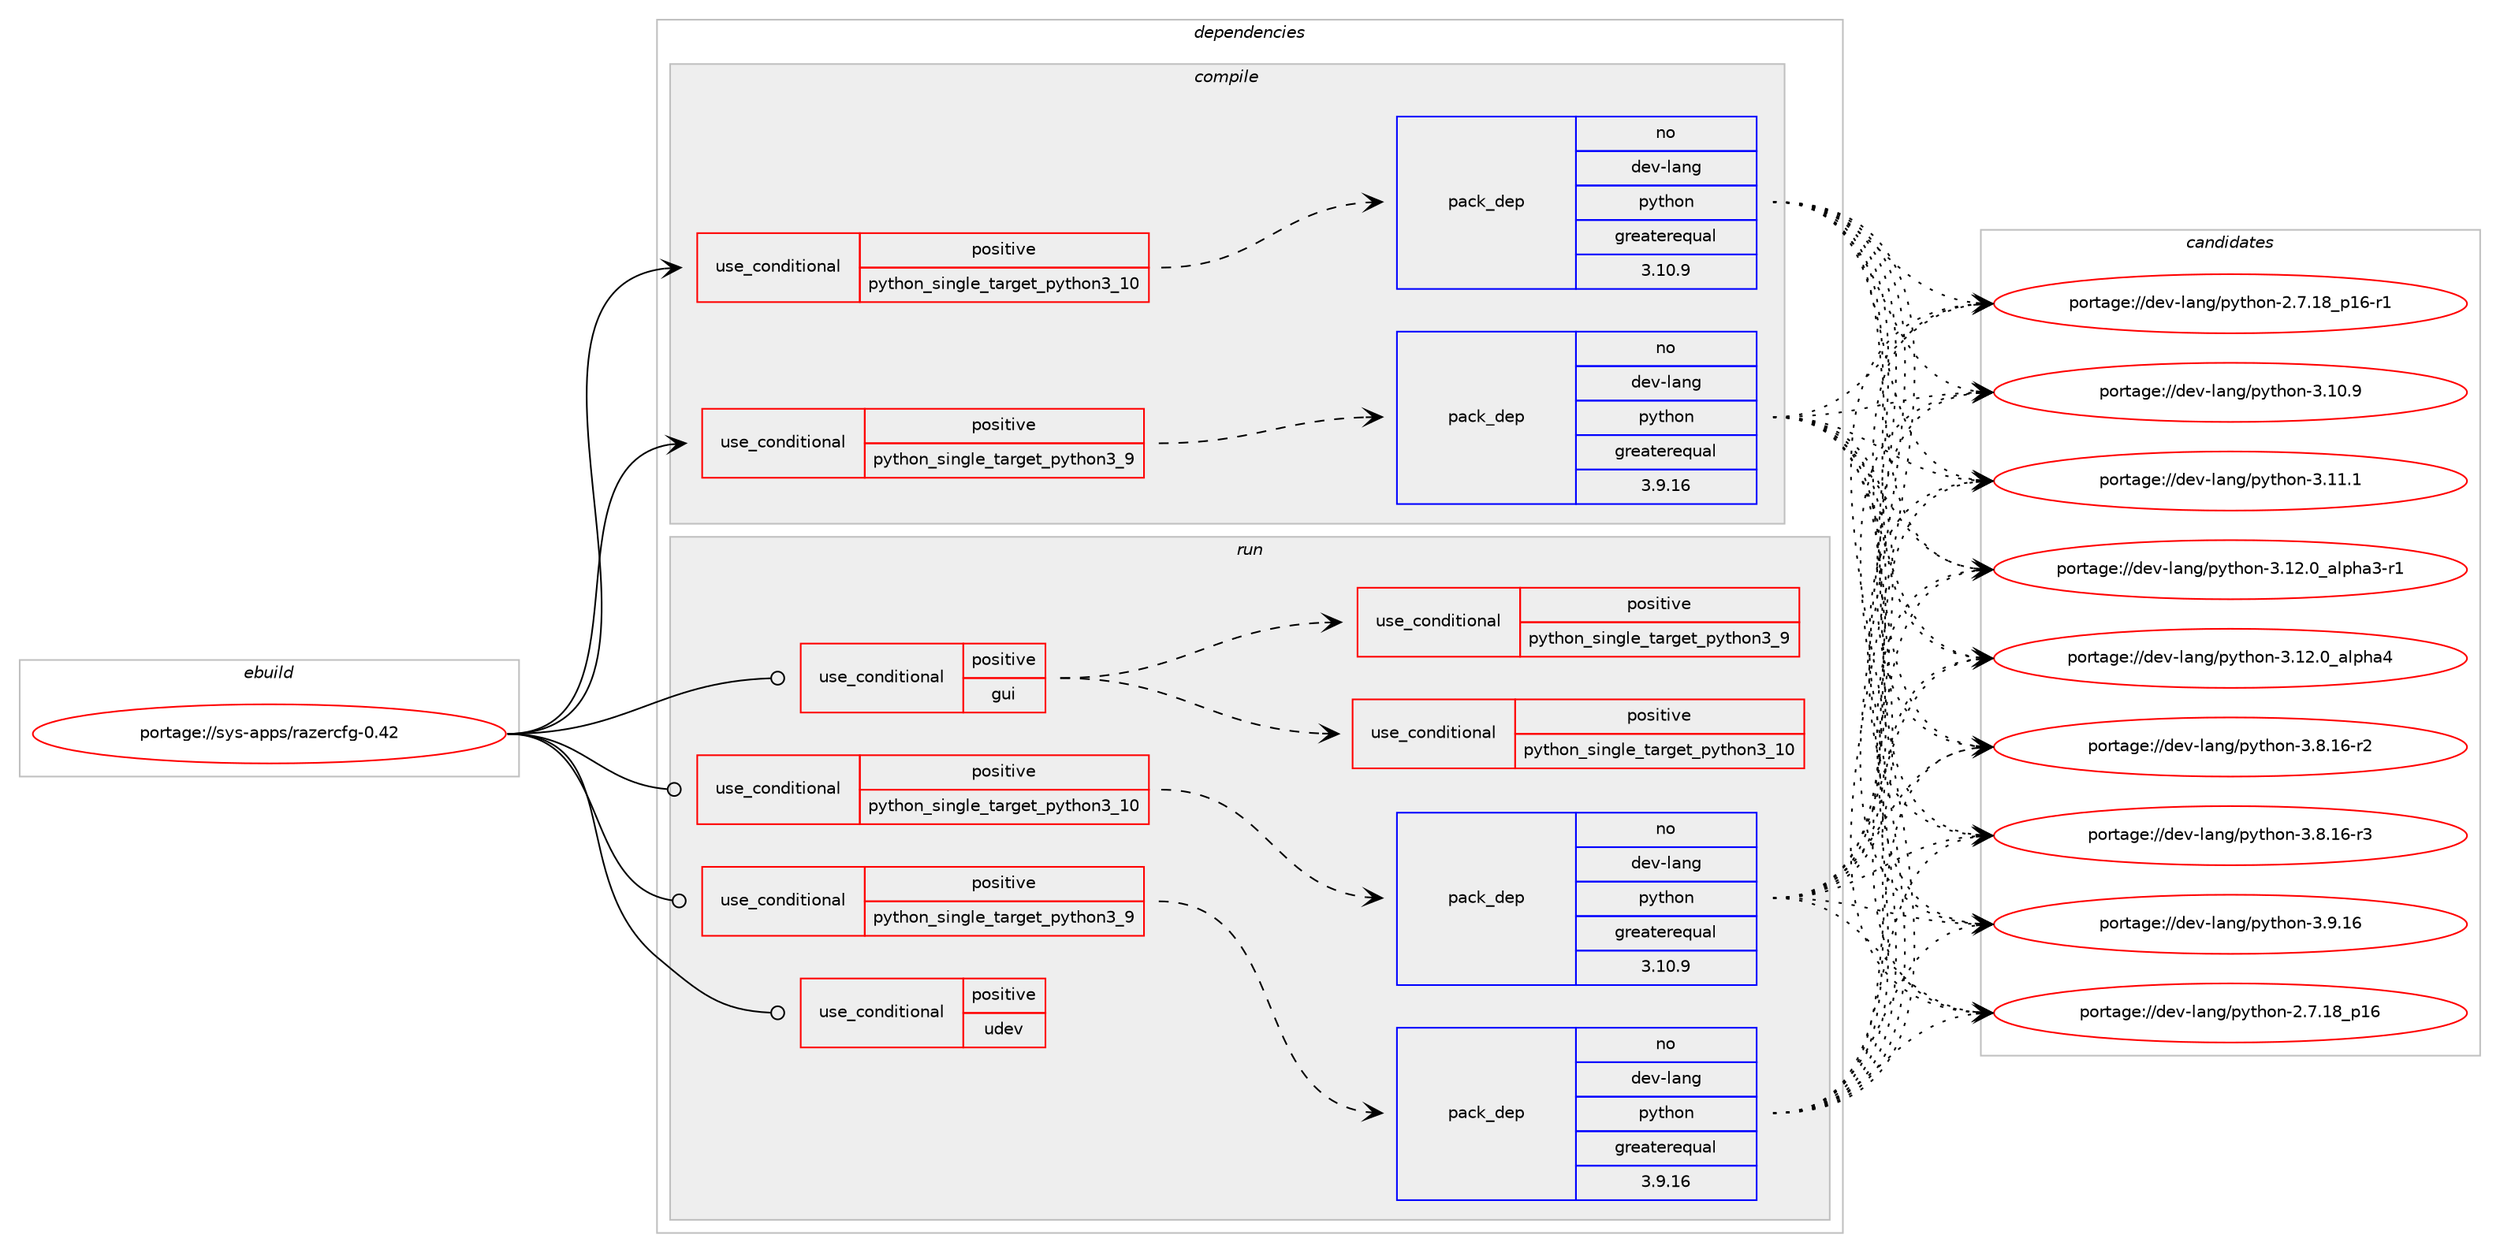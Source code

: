 digraph prolog {

# *************
# Graph options
# *************

newrank=true;
concentrate=true;
compound=true;
graph [rankdir=LR,fontname=Helvetica,fontsize=10,ranksep=1.5];#, ranksep=2.5, nodesep=0.2];
edge  [arrowhead=vee];
node  [fontname=Helvetica,fontsize=10];

# **********
# The ebuild
# **********

subgraph cluster_leftcol {
color=gray;
rank=same;
label=<<i>ebuild</i>>;
id [label="portage://sys-apps/razercfg-0.42", color=red, width=4, href="../sys-apps/razercfg-0.42.svg"];
}

# ****************
# The dependencies
# ****************

subgraph cluster_midcol {
color=gray;
label=<<i>dependencies</i>>;
subgraph cluster_compile {
fillcolor="#eeeeee";
style=filled;
label=<<i>compile</i>>;
subgraph cond3552 {
dependency5398 [label=<<TABLE BORDER="0" CELLBORDER="1" CELLSPACING="0" CELLPADDING="4"><TR><TD ROWSPAN="3" CELLPADDING="10">use_conditional</TD></TR><TR><TD>positive</TD></TR><TR><TD>python_single_target_python3_10</TD></TR></TABLE>>, shape=none, color=red];
subgraph pack1794 {
dependency5399 [label=<<TABLE BORDER="0" CELLBORDER="1" CELLSPACING="0" CELLPADDING="4" WIDTH="220"><TR><TD ROWSPAN="6" CELLPADDING="30">pack_dep</TD></TR><TR><TD WIDTH="110">no</TD></TR><TR><TD>dev-lang</TD></TR><TR><TD>python</TD></TR><TR><TD>greaterequal</TD></TR><TR><TD>3.10.9</TD></TR></TABLE>>, shape=none, color=blue];
}
dependency5398:e -> dependency5399:w [weight=20,style="dashed",arrowhead="vee"];
}
id:e -> dependency5398:w [weight=20,style="solid",arrowhead="vee"];
subgraph cond3553 {
dependency5400 [label=<<TABLE BORDER="0" CELLBORDER="1" CELLSPACING="0" CELLPADDING="4"><TR><TD ROWSPAN="3" CELLPADDING="10">use_conditional</TD></TR><TR><TD>positive</TD></TR><TR><TD>python_single_target_python3_9</TD></TR></TABLE>>, shape=none, color=red];
subgraph pack1795 {
dependency5401 [label=<<TABLE BORDER="0" CELLBORDER="1" CELLSPACING="0" CELLPADDING="4" WIDTH="220"><TR><TD ROWSPAN="6" CELLPADDING="30">pack_dep</TD></TR><TR><TD WIDTH="110">no</TD></TR><TR><TD>dev-lang</TD></TR><TR><TD>python</TD></TR><TR><TD>greaterequal</TD></TR><TR><TD>3.9.16</TD></TR></TABLE>>, shape=none, color=blue];
}
dependency5400:e -> dependency5401:w [weight=20,style="dashed",arrowhead="vee"];
}
id:e -> dependency5400:w [weight=20,style="solid",arrowhead="vee"];
# *** BEGIN UNKNOWN DEPENDENCY TYPE (TODO) ***
# id -> package_dependency(portage://sys-apps/razercfg-0.42,install,no,virtual,libusb,none,[,,],[slot(1)],[])
# *** END UNKNOWN DEPENDENCY TYPE (TODO) ***

}
subgraph cluster_compileandrun {
fillcolor="#eeeeee";
style=filled;
label=<<i>compile and run</i>>;
}
subgraph cluster_run {
fillcolor="#eeeeee";
style=filled;
label=<<i>run</i>>;
subgraph cond3554 {
dependency5402 [label=<<TABLE BORDER="0" CELLBORDER="1" CELLSPACING="0" CELLPADDING="4"><TR><TD ROWSPAN="3" CELLPADDING="10">use_conditional</TD></TR><TR><TD>positive</TD></TR><TR><TD>gui</TD></TR></TABLE>>, shape=none, color=red];
subgraph cond3555 {
dependency5403 [label=<<TABLE BORDER="0" CELLBORDER="1" CELLSPACING="0" CELLPADDING="4"><TR><TD ROWSPAN="3" CELLPADDING="10">use_conditional</TD></TR><TR><TD>positive</TD></TR><TR><TD>python_single_target_python3_9</TD></TR></TABLE>>, shape=none, color=red];
# *** BEGIN UNKNOWN DEPENDENCY TYPE (TODO) ***
# dependency5403 -> package_dependency(portage://sys-apps/razercfg-0.42,run,no,dev-python,PyQt5,none,[,,],[],[use(enable(python_targets_python3_9),negative)])
# *** END UNKNOWN DEPENDENCY TYPE (TODO) ***

}
dependency5402:e -> dependency5403:w [weight=20,style="dashed",arrowhead="vee"];
subgraph cond3556 {
dependency5404 [label=<<TABLE BORDER="0" CELLBORDER="1" CELLSPACING="0" CELLPADDING="4"><TR><TD ROWSPAN="3" CELLPADDING="10">use_conditional</TD></TR><TR><TD>positive</TD></TR><TR><TD>python_single_target_python3_10</TD></TR></TABLE>>, shape=none, color=red];
# *** BEGIN UNKNOWN DEPENDENCY TYPE (TODO) ***
# dependency5404 -> package_dependency(portage://sys-apps/razercfg-0.42,run,no,dev-python,PyQt5,none,[,,],[],[use(enable(python_targets_python3_10),negative)])
# *** END UNKNOWN DEPENDENCY TYPE (TODO) ***

}
dependency5402:e -> dependency5404:w [weight=20,style="dashed",arrowhead="vee"];
}
id:e -> dependency5402:w [weight=20,style="solid",arrowhead="odot"];
subgraph cond3557 {
dependency5405 [label=<<TABLE BORDER="0" CELLBORDER="1" CELLSPACING="0" CELLPADDING="4"><TR><TD ROWSPAN="3" CELLPADDING="10">use_conditional</TD></TR><TR><TD>positive</TD></TR><TR><TD>python_single_target_python3_10</TD></TR></TABLE>>, shape=none, color=red];
subgraph pack1796 {
dependency5406 [label=<<TABLE BORDER="0" CELLBORDER="1" CELLSPACING="0" CELLPADDING="4" WIDTH="220"><TR><TD ROWSPAN="6" CELLPADDING="30">pack_dep</TD></TR><TR><TD WIDTH="110">no</TD></TR><TR><TD>dev-lang</TD></TR><TR><TD>python</TD></TR><TR><TD>greaterequal</TD></TR><TR><TD>3.10.9</TD></TR></TABLE>>, shape=none, color=blue];
}
dependency5405:e -> dependency5406:w [weight=20,style="dashed",arrowhead="vee"];
}
id:e -> dependency5405:w [weight=20,style="solid",arrowhead="odot"];
subgraph cond3558 {
dependency5407 [label=<<TABLE BORDER="0" CELLBORDER="1" CELLSPACING="0" CELLPADDING="4"><TR><TD ROWSPAN="3" CELLPADDING="10">use_conditional</TD></TR><TR><TD>positive</TD></TR><TR><TD>python_single_target_python3_9</TD></TR></TABLE>>, shape=none, color=red];
subgraph pack1797 {
dependency5408 [label=<<TABLE BORDER="0" CELLBORDER="1" CELLSPACING="0" CELLPADDING="4" WIDTH="220"><TR><TD ROWSPAN="6" CELLPADDING="30">pack_dep</TD></TR><TR><TD WIDTH="110">no</TD></TR><TR><TD>dev-lang</TD></TR><TR><TD>python</TD></TR><TR><TD>greaterequal</TD></TR><TR><TD>3.9.16</TD></TR></TABLE>>, shape=none, color=blue];
}
dependency5407:e -> dependency5408:w [weight=20,style="dashed",arrowhead="vee"];
}
id:e -> dependency5407:w [weight=20,style="solid",arrowhead="odot"];
subgraph cond3559 {
dependency5409 [label=<<TABLE BORDER="0" CELLBORDER="1" CELLSPACING="0" CELLPADDING="4"><TR><TD ROWSPAN="3" CELLPADDING="10">use_conditional</TD></TR><TR><TD>positive</TD></TR><TR><TD>udev</TD></TR></TABLE>>, shape=none, color=red];
# *** BEGIN UNKNOWN DEPENDENCY TYPE (TODO) ***
# dependency5409 -> package_dependency(portage://sys-apps/razercfg-0.42,run,no,virtual,udev,none,[,,],[],[])
# *** END UNKNOWN DEPENDENCY TYPE (TODO) ***

}
id:e -> dependency5409:w [weight=20,style="solid",arrowhead="odot"];
# *** BEGIN UNKNOWN DEPENDENCY TYPE (TODO) ***
# id -> package_dependency(portage://sys-apps/razercfg-0.42,run,no,virtual,libusb,none,[,,],[slot(1)],[])
# *** END UNKNOWN DEPENDENCY TYPE (TODO) ***

# *** BEGIN UNKNOWN DEPENDENCY TYPE (TODO) ***
# id -> package_dependency(portage://sys-apps/razercfg-0.42,run,no,virtual,tmpfiles,none,[,,],[],[])
# *** END UNKNOWN DEPENDENCY TYPE (TODO) ***

}
}

# **************
# The candidates
# **************

subgraph cluster_choices {
rank=same;
color=gray;
label=<<i>candidates</i>>;

subgraph choice1794 {
color=black;
nodesep=1;
choice10010111845108971101034711212111610411111045504655464956951124954 [label="portage://dev-lang/python-2.7.18_p16", color=red, width=4,href="../dev-lang/python-2.7.18_p16.svg"];
choice100101118451089711010347112121116104111110455046554649569511249544511449 [label="portage://dev-lang/python-2.7.18_p16-r1", color=red, width=4,href="../dev-lang/python-2.7.18_p16-r1.svg"];
choice10010111845108971101034711212111610411111045514649484657 [label="portage://dev-lang/python-3.10.9", color=red, width=4,href="../dev-lang/python-3.10.9.svg"];
choice10010111845108971101034711212111610411111045514649494649 [label="portage://dev-lang/python-3.11.1", color=red, width=4,href="../dev-lang/python-3.11.1.svg"];
choice10010111845108971101034711212111610411111045514649504648959710811210497514511449 [label="portage://dev-lang/python-3.12.0_alpha3-r1", color=red, width=4,href="../dev-lang/python-3.12.0_alpha3-r1.svg"];
choice1001011184510897110103471121211161041111104551464950464895971081121049752 [label="portage://dev-lang/python-3.12.0_alpha4", color=red, width=4,href="../dev-lang/python-3.12.0_alpha4.svg"];
choice100101118451089711010347112121116104111110455146564649544511450 [label="portage://dev-lang/python-3.8.16-r2", color=red, width=4,href="../dev-lang/python-3.8.16-r2.svg"];
choice100101118451089711010347112121116104111110455146564649544511451 [label="portage://dev-lang/python-3.8.16-r3", color=red, width=4,href="../dev-lang/python-3.8.16-r3.svg"];
choice10010111845108971101034711212111610411111045514657464954 [label="portage://dev-lang/python-3.9.16", color=red, width=4,href="../dev-lang/python-3.9.16.svg"];
dependency5399:e -> choice10010111845108971101034711212111610411111045504655464956951124954:w [style=dotted,weight="100"];
dependency5399:e -> choice100101118451089711010347112121116104111110455046554649569511249544511449:w [style=dotted,weight="100"];
dependency5399:e -> choice10010111845108971101034711212111610411111045514649484657:w [style=dotted,weight="100"];
dependency5399:e -> choice10010111845108971101034711212111610411111045514649494649:w [style=dotted,weight="100"];
dependency5399:e -> choice10010111845108971101034711212111610411111045514649504648959710811210497514511449:w [style=dotted,weight="100"];
dependency5399:e -> choice1001011184510897110103471121211161041111104551464950464895971081121049752:w [style=dotted,weight="100"];
dependency5399:e -> choice100101118451089711010347112121116104111110455146564649544511450:w [style=dotted,weight="100"];
dependency5399:e -> choice100101118451089711010347112121116104111110455146564649544511451:w [style=dotted,weight="100"];
dependency5399:e -> choice10010111845108971101034711212111610411111045514657464954:w [style=dotted,weight="100"];
}
subgraph choice1795 {
color=black;
nodesep=1;
choice10010111845108971101034711212111610411111045504655464956951124954 [label="portage://dev-lang/python-2.7.18_p16", color=red, width=4,href="../dev-lang/python-2.7.18_p16.svg"];
choice100101118451089711010347112121116104111110455046554649569511249544511449 [label="portage://dev-lang/python-2.7.18_p16-r1", color=red, width=4,href="../dev-lang/python-2.7.18_p16-r1.svg"];
choice10010111845108971101034711212111610411111045514649484657 [label="portage://dev-lang/python-3.10.9", color=red, width=4,href="../dev-lang/python-3.10.9.svg"];
choice10010111845108971101034711212111610411111045514649494649 [label="portage://dev-lang/python-3.11.1", color=red, width=4,href="../dev-lang/python-3.11.1.svg"];
choice10010111845108971101034711212111610411111045514649504648959710811210497514511449 [label="portage://dev-lang/python-3.12.0_alpha3-r1", color=red, width=4,href="../dev-lang/python-3.12.0_alpha3-r1.svg"];
choice1001011184510897110103471121211161041111104551464950464895971081121049752 [label="portage://dev-lang/python-3.12.0_alpha4", color=red, width=4,href="../dev-lang/python-3.12.0_alpha4.svg"];
choice100101118451089711010347112121116104111110455146564649544511450 [label="portage://dev-lang/python-3.8.16-r2", color=red, width=4,href="../dev-lang/python-3.8.16-r2.svg"];
choice100101118451089711010347112121116104111110455146564649544511451 [label="portage://dev-lang/python-3.8.16-r3", color=red, width=4,href="../dev-lang/python-3.8.16-r3.svg"];
choice10010111845108971101034711212111610411111045514657464954 [label="portage://dev-lang/python-3.9.16", color=red, width=4,href="../dev-lang/python-3.9.16.svg"];
dependency5401:e -> choice10010111845108971101034711212111610411111045504655464956951124954:w [style=dotted,weight="100"];
dependency5401:e -> choice100101118451089711010347112121116104111110455046554649569511249544511449:w [style=dotted,weight="100"];
dependency5401:e -> choice10010111845108971101034711212111610411111045514649484657:w [style=dotted,weight="100"];
dependency5401:e -> choice10010111845108971101034711212111610411111045514649494649:w [style=dotted,weight="100"];
dependency5401:e -> choice10010111845108971101034711212111610411111045514649504648959710811210497514511449:w [style=dotted,weight="100"];
dependency5401:e -> choice1001011184510897110103471121211161041111104551464950464895971081121049752:w [style=dotted,weight="100"];
dependency5401:e -> choice100101118451089711010347112121116104111110455146564649544511450:w [style=dotted,weight="100"];
dependency5401:e -> choice100101118451089711010347112121116104111110455146564649544511451:w [style=dotted,weight="100"];
dependency5401:e -> choice10010111845108971101034711212111610411111045514657464954:w [style=dotted,weight="100"];
}
subgraph choice1796 {
color=black;
nodesep=1;
choice10010111845108971101034711212111610411111045504655464956951124954 [label="portage://dev-lang/python-2.7.18_p16", color=red, width=4,href="../dev-lang/python-2.7.18_p16.svg"];
choice100101118451089711010347112121116104111110455046554649569511249544511449 [label="portage://dev-lang/python-2.7.18_p16-r1", color=red, width=4,href="../dev-lang/python-2.7.18_p16-r1.svg"];
choice10010111845108971101034711212111610411111045514649484657 [label="portage://dev-lang/python-3.10.9", color=red, width=4,href="../dev-lang/python-3.10.9.svg"];
choice10010111845108971101034711212111610411111045514649494649 [label="portage://dev-lang/python-3.11.1", color=red, width=4,href="../dev-lang/python-3.11.1.svg"];
choice10010111845108971101034711212111610411111045514649504648959710811210497514511449 [label="portage://dev-lang/python-3.12.0_alpha3-r1", color=red, width=4,href="../dev-lang/python-3.12.0_alpha3-r1.svg"];
choice1001011184510897110103471121211161041111104551464950464895971081121049752 [label="portage://dev-lang/python-3.12.0_alpha4", color=red, width=4,href="../dev-lang/python-3.12.0_alpha4.svg"];
choice100101118451089711010347112121116104111110455146564649544511450 [label="portage://dev-lang/python-3.8.16-r2", color=red, width=4,href="../dev-lang/python-3.8.16-r2.svg"];
choice100101118451089711010347112121116104111110455146564649544511451 [label="portage://dev-lang/python-3.8.16-r3", color=red, width=4,href="../dev-lang/python-3.8.16-r3.svg"];
choice10010111845108971101034711212111610411111045514657464954 [label="portage://dev-lang/python-3.9.16", color=red, width=4,href="../dev-lang/python-3.9.16.svg"];
dependency5406:e -> choice10010111845108971101034711212111610411111045504655464956951124954:w [style=dotted,weight="100"];
dependency5406:e -> choice100101118451089711010347112121116104111110455046554649569511249544511449:w [style=dotted,weight="100"];
dependency5406:e -> choice10010111845108971101034711212111610411111045514649484657:w [style=dotted,weight="100"];
dependency5406:e -> choice10010111845108971101034711212111610411111045514649494649:w [style=dotted,weight="100"];
dependency5406:e -> choice10010111845108971101034711212111610411111045514649504648959710811210497514511449:w [style=dotted,weight="100"];
dependency5406:e -> choice1001011184510897110103471121211161041111104551464950464895971081121049752:w [style=dotted,weight="100"];
dependency5406:e -> choice100101118451089711010347112121116104111110455146564649544511450:w [style=dotted,weight="100"];
dependency5406:e -> choice100101118451089711010347112121116104111110455146564649544511451:w [style=dotted,weight="100"];
dependency5406:e -> choice10010111845108971101034711212111610411111045514657464954:w [style=dotted,weight="100"];
}
subgraph choice1797 {
color=black;
nodesep=1;
choice10010111845108971101034711212111610411111045504655464956951124954 [label="portage://dev-lang/python-2.7.18_p16", color=red, width=4,href="../dev-lang/python-2.7.18_p16.svg"];
choice100101118451089711010347112121116104111110455046554649569511249544511449 [label="portage://dev-lang/python-2.7.18_p16-r1", color=red, width=4,href="../dev-lang/python-2.7.18_p16-r1.svg"];
choice10010111845108971101034711212111610411111045514649484657 [label="portage://dev-lang/python-3.10.9", color=red, width=4,href="../dev-lang/python-3.10.9.svg"];
choice10010111845108971101034711212111610411111045514649494649 [label="portage://dev-lang/python-3.11.1", color=red, width=4,href="../dev-lang/python-3.11.1.svg"];
choice10010111845108971101034711212111610411111045514649504648959710811210497514511449 [label="portage://dev-lang/python-3.12.0_alpha3-r1", color=red, width=4,href="../dev-lang/python-3.12.0_alpha3-r1.svg"];
choice1001011184510897110103471121211161041111104551464950464895971081121049752 [label="portage://dev-lang/python-3.12.0_alpha4", color=red, width=4,href="../dev-lang/python-3.12.0_alpha4.svg"];
choice100101118451089711010347112121116104111110455146564649544511450 [label="portage://dev-lang/python-3.8.16-r2", color=red, width=4,href="../dev-lang/python-3.8.16-r2.svg"];
choice100101118451089711010347112121116104111110455146564649544511451 [label="portage://dev-lang/python-3.8.16-r3", color=red, width=4,href="../dev-lang/python-3.8.16-r3.svg"];
choice10010111845108971101034711212111610411111045514657464954 [label="portage://dev-lang/python-3.9.16", color=red, width=4,href="../dev-lang/python-3.9.16.svg"];
dependency5408:e -> choice10010111845108971101034711212111610411111045504655464956951124954:w [style=dotted,weight="100"];
dependency5408:e -> choice100101118451089711010347112121116104111110455046554649569511249544511449:w [style=dotted,weight="100"];
dependency5408:e -> choice10010111845108971101034711212111610411111045514649484657:w [style=dotted,weight="100"];
dependency5408:e -> choice10010111845108971101034711212111610411111045514649494649:w [style=dotted,weight="100"];
dependency5408:e -> choice10010111845108971101034711212111610411111045514649504648959710811210497514511449:w [style=dotted,weight="100"];
dependency5408:e -> choice1001011184510897110103471121211161041111104551464950464895971081121049752:w [style=dotted,weight="100"];
dependency5408:e -> choice100101118451089711010347112121116104111110455146564649544511450:w [style=dotted,weight="100"];
dependency5408:e -> choice100101118451089711010347112121116104111110455146564649544511451:w [style=dotted,weight="100"];
dependency5408:e -> choice10010111845108971101034711212111610411111045514657464954:w [style=dotted,weight="100"];
}
}

}
